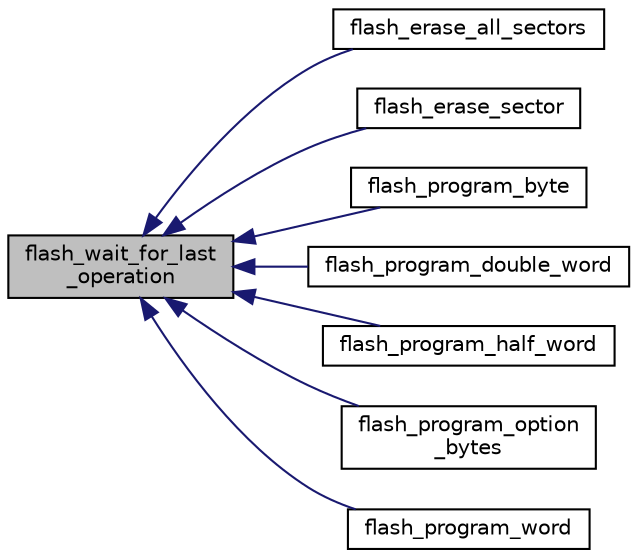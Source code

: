 digraph "flash_wait_for_last_operation"
{
  edge [fontname="Helvetica",fontsize="10",labelfontname="Helvetica",labelfontsize="10"];
  node [fontname="Helvetica",fontsize="10",shape=record];
  rankdir="LR";
  Node1 [label="flash_wait_for_last\l_operation",height=0.2,width=0.4,color="black", fillcolor="grey75", style="filled" fontcolor="black"];
  Node1 -> Node2 [dir="back",color="midnightblue",fontsize="10",style="solid",fontname="Helvetica"];
  Node2 [label="flash_erase_all_sectors",height=0.2,width=0.4,color="black", fillcolor="white", style="filled",URL="$flash_8c.html#a2030d965cf8826ff2a1f6681e834c8fe"];
  Node1 -> Node3 [dir="back",color="midnightblue",fontsize="10",style="solid",fontname="Helvetica"];
  Node3 [label="flash_erase_sector",height=0.2,width=0.4,color="black", fillcolor="white", style="filled",URL="$flash_8c.html#ab85773c0f784589c32bcb23a6bbc77df"];
  Node1 -> Node4 [dir="back",color="midnightblue",fontsize="10",style="solid",fontname="Helvetica"];
  Node4 [label="flash_program_byte",height=0.2,width=0.4,color="black", fillcolor="white", style="filled",URL="$flash_8c.html#a85157f1ed587388d5f7884b9672643f8"];
  Node1 -> Node5 [dir="back",color="midnightblue",fontsize="10",style="solid",fontname="Helvetica"];
  Node5 [label="flash_program_double_word",height=0.2,width=0.4,color="black", fillcolor="white", style="filled",URL="$flash_8c.html#abb675381373e971c2a5426cf9760e2fb"];
  Node1 -> Node6 [dir="back",color="midnightblue",fontsize="10",style="solid",fontname="Helvetica"];
  Node6 [label="flash_program_half_word",height=0.2,width=0.4,color="black", fillcolor="white", style="filled",URL="$flash_8c.html#aac4100306eb53c8497f3fc90a31a2e1c"];
  Node1 -> Node7 [dir="back",color="midnightblue",fontsize="10",style="solid",fontname="Helvetica"];
  Node7 [label="flash_program_option\l_bytes",height=0.2,width=0.4,color="black", fillcolor="white", style="filled",URL="$flash_8c.html#ad7e8a68703e3eeb90eb16caf255758db"];
  Node1 -> Node8 [dir="back",color="midnightblue",fontsize="10",style="solid",fontname="Helvetica"];
  Node8 [label="flash_program_word",height=0.2,width=0.4,color="black", fillcolor="white", style="filled",URL="$flash_8c.html#aae4075990f57404004825bda973e7623"];
}
